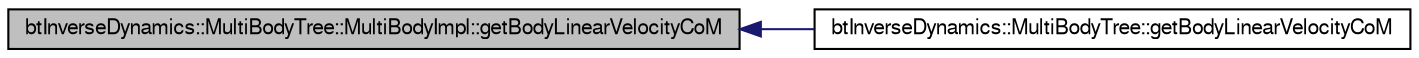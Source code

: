 digraph G
{
  bgcolor="transparent";
  edge [fontname="FreeSans",fontsize=10,labelfontname="FreeSans",labelfontsize=10];
  node [fontname="FreeSans",fontsize=10,shape=record];
  rankdir=LR;
  Node1 [label="btInverseDynamics::MultiBodyTree::MultiBodyImpl::getBodyLinearVelocityCoM",height=0.2,width=0.4,color="black", fillcolor="grey75", style="filled" fontcolor="black"];
  Node1 -> Node2 [dir=back,color="midnightblue",fontsize=10,style="solid"];
  Node2 [label="btInverseDynamics::MultiBodyTree::getBodyLinearVelocityCoM",height=0.2,width=0.4,color="black",URL="$classbt_inverse_dynamics_1_1_multi_body_tree.html#0e3e87b9f2531a8771fa7193449ca26d"];
}
